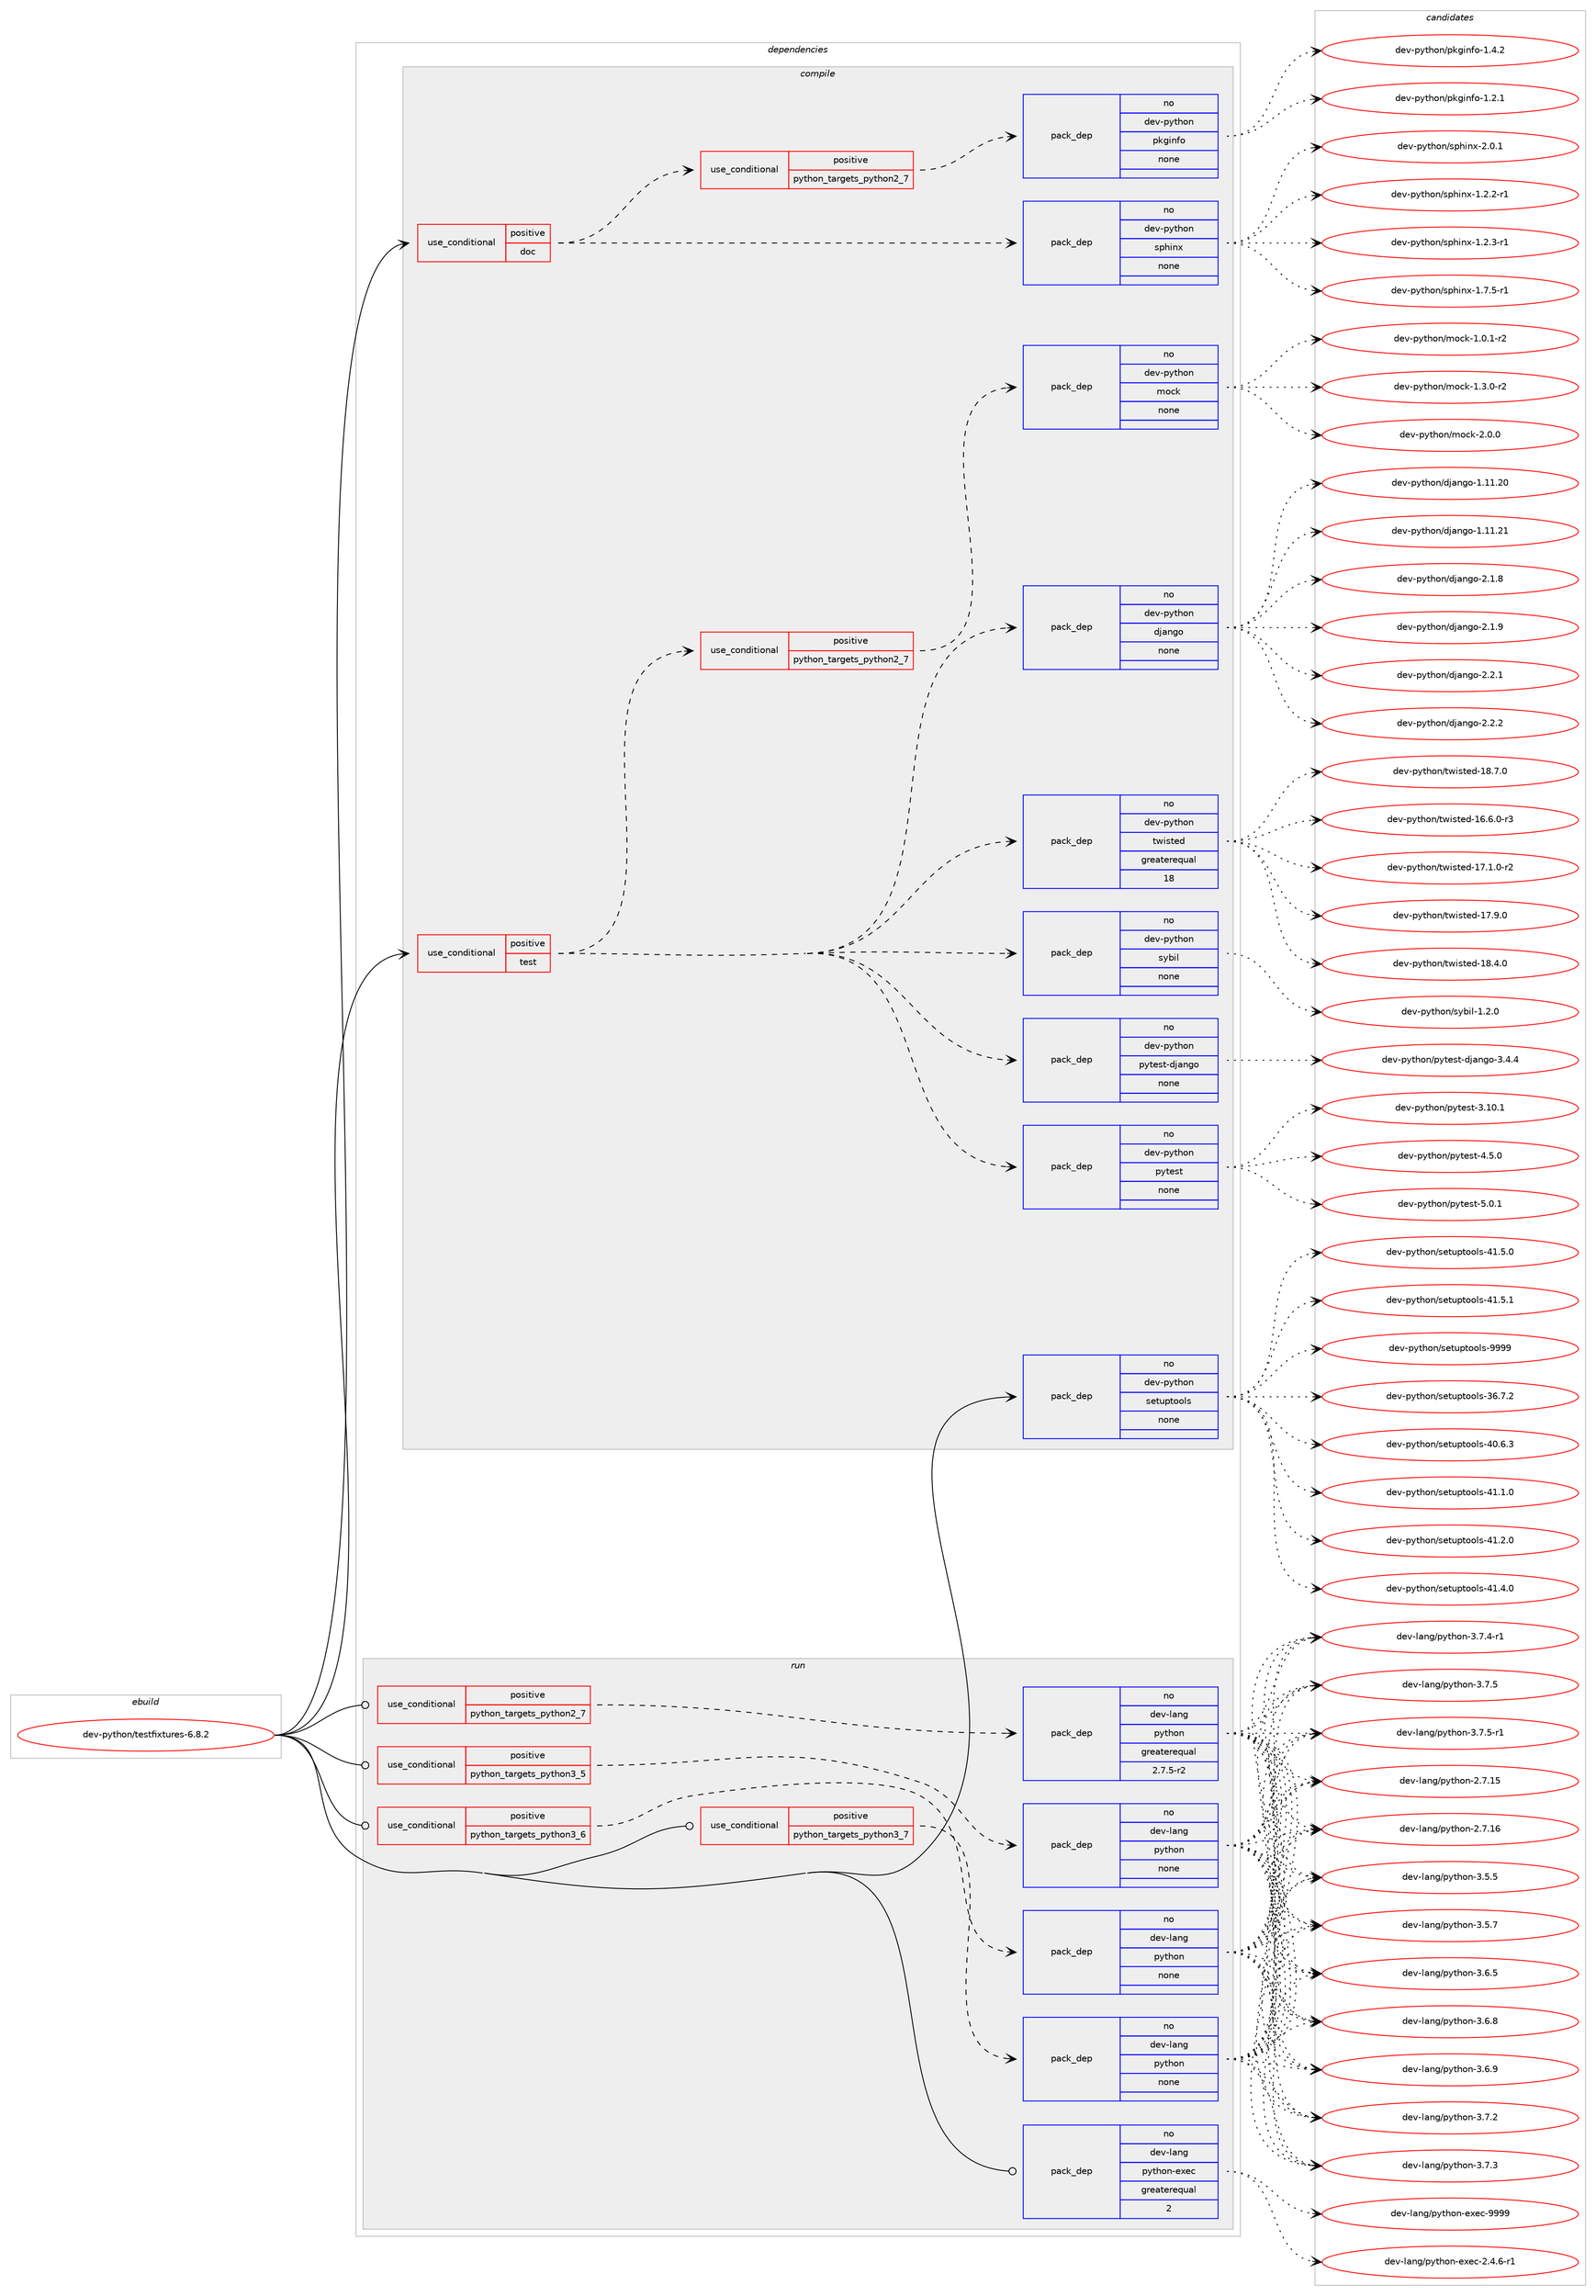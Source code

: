 digraph prolog {

# *************
# Graph options
# *************

newrank=true;
concentrate=true;
compound=true;
graph [rankdir=LR,fontname=Helvetica,fontsize=10,ranksep=1.5];#, ranksep=2.5, nodesep=0.2];
edge  [arrowhead=vee];
node  [fontname=Helvetica,fontsize=10];

# **********
# The ebuild
# **********

subgraph cluster_leftcol {
color=gray;
rank=same;
label=<<i>ebuild</i>>;
id [label="dev-python/testfixtures-6.8.2", color=red, width=4, href="../dev-python/testfixtures-6.8.2.svg"];
}

# ****************
# The dependencies
# ****************

subgraph cluster_midcol {
color=gray;
label=<<i>dependencies</i>>;
subgraph cluster_compile {
fillcolor="#eeeeee";
style=filled;
label=<<i>compile</i>>;
subgraph cond150375 {
dependency640457 [label=<<TABLE BORDER="0" CELLBORDER="1" CELLSPACING="0" CELLPADDING="4"><TR><TD ROWSPAN="3" CELLPADDING="10">use_conditional</TD></TR><TR><TD>positive</TD></TR><TR><TD>doc</TD></TR></TABLE>>, shape=none, color=red];
subgraph pack478200 {
dependency640458 [label=<<TABLE BORDER="0" CELLBORDER="1" CELLSPACING="0" CELLPADDING="4" WIDTH="220"><TR><TD ROWSPAN="6" CELLPADDING="30">pack_dep</TD></TR><TR><TD WIDTH="110">no</TD></TR><TR><TD>dev-python</TD></TR><TR><TD>sphinx</TD></TR><TR><TD>none</TD></TR><TR><TD></TD></TR></TABLE>>, shape=none, color=blue];
}
dependency640457:e -> dependency640458:w [weight=20,style="dashed",arrowhead="vee"];
subgraph cond150376 {
dependency640459 [label=<<TABLE BORDER="0" CELLBORDER="1" CELLSPACING="0" CELLPADDING="4"><TR><TD ROWSPAN="3" CELLPADDING="10">use_conditional</TD></TR><TR><TD>positive</TD></TR><TR><TD>python_targets_python2_7</TD></TR></TABLE>>, shape=none, color=red];
subgraph pack478201 {
dependency640460 [label=<<TABLE BORDER="0" CELLBORDER="1" CELLSPACING="0" CELLPADDING="4" WIDTH="220"><TR><TD ROWSPAN="6" CELLPADDING="30">pack_dep</TD></TR><TR><TD WIDTH="110">no</TD></TR><TR><TD>dev-python</TD></TR><TR><TD>pkginfo</TD></TR><TR><TD>none</TD></TR><TR><TD></TD></TR></TABLE>>, shape=none, color=blue];
}
dependency640459:e -> dependency640460:w [weight=20,style="dashed",arrowhead="vee"];
}
dependency640457:e -> dependency640459:w [weight=20,style="dashed",arrowhead="vee"];
}
id:e -> dependency640457:w [weight=20,style="solid",arrowhead="vee"];
subgraph cond150377 {
dependency640461 [label=<<TABLE BORDER="0" CELLBORDER="1" CELLSPACING="0" CELLPADDING="4"><TR><TD ROWSPAN="3" CELLPADDING="10">use_conditional</TD></TR><TR><TD>positive</TD></TR><TR><TD>test</TD></TR></TABLE>>, shape=none, color=red];
subgraph pack478202 {
dependency640462 [label=<<TABLE BORDER="0" CELLBORDER="1" CELLSPACING="0" CELLPADDING="4" WIDTH="220"><TR><TD ROWSPAN="6" CELLPADDING="30">pack_dep</TD></TR><TR><TD WIDTH="110">no</TD></TR><TR><TD>dev-python</TD></TR><TR><TD>django</TD></TR><TR><TD>none</TD></TR><TR><TD></TD></TR></TABLE>>, shape=none, color=blue];
}
dependency640461:e -> dependency640462:w [weight=20,style="dashed",arrowhead="vee"];
subgraph cond150378 {
dependency640463 [label=<<TABLE BORDER="0" CELLBORDER="1" CELLSPACING="0" CELLPADDING="4"><TR><TD ROWSPAN="3" CELLPADDING="10">use_conditional</TD></TR><TR><TD>positive</TD></TR><TR><TD>python_targets_python2_7</TD></TR></TABLE>>, shape=none, color=red];
subgraph pack478203 {
dependency640464 [label=<<TABLE BORDER="0" CELLBORDER="1" CELLSPACING="0" CELLPADDING="4" WIDTH="220"><TR><TD ROWSPAN="6" CELLPADDING="30">pack_dep</TD></TR><TR><TD WIDTH="110">no</TD></TR><TR><TD>dev-python</TD></TR><TR><TD>mock</TD></TR><TR><TD>none</TD></TR><TR><TD></TD></TR></TABLE>>, shape=none, color=blue];
}
dependency640463:e -> dependency640464:w [weight=20,style="dashed",arrowhead="vee"];
}
dependency640461:e -> dependency640463:w [weight=20,style="dashed",arrowhead="vee"];
subgraph pack478204 {
dependency640465 [label=<<TABLE BORDER="0" CELLBORDER="1" CELLSPACING="0" CELLPADDING="4" WIDTH="220"><TR><TD ROWSPAN="6" CELLPADDING="30">pack_dep</TD></TR><TR><TD WIDTH="110">no</TD></TR><TR><TD>dev-python</TD></TR><TR><TD>pytest</TD></TR><TR><TD>none</TD></TR><TR><TD></TD></TR></TABLE>>, shape=none, color=blue];
}
dependency640461:e -> dependency640465:w [weight=20,style="dashed",arrowhead="vee"];
subgraph pack478205 {
dependency640466 [label=<<TABLE BORDER="0" CELLBORDER="1" CELLSPACING="0" CELLPADDING="4" WIDTH="220"><TR><TD ROWSPAN="6" CELLPADDING="30">pack_dep</TD></TR><TR><TD WIDTH="110">no</TD></TR><TR><TD>dev-python</TD></TR><TR><TD>pytest-django</TD></TR><TR><TD>none</TD></TR><TR><TD></TD></TR></TABLE>>, shape=none, color=blue];
}
dependency640461:e -> dependency640466:w [weight=20,style="dashed",arrowhead="vee"];
subgraph pack478206 {
dependency640467 [label=<<TABLE BORDER="0" CELLBORDER="1" CELLSPACING="0" CELLPADDING="4" WIDTH="220"><TR><TD ROWSPAN="6" CELLPADDING="30">pack_dep</TD></TR><TR><TD WIDTH="110">no</TD></TR><TR><TD>dev-python</TD></TR><TR><TD>sybil</TD></TR><TR><TD>none</TD></TR><TR><TD></TD></TR></TABLE>>, shape=none, color=blue];
}
dependency640461:e -> dependency640467:w [weight=20,style="dashed",arrowhead="vee"];
subgraph pack478207 {
dependency640468 [label=<<TABLE BORDER="0" CELLBORDER="1" CELLSPACING="0" CELLPADDING="4" WIDTH="220"><TR><TD ROWSPAN="6" CELLPADDING="30">pack_dep</TD></TR><TR><TD WIDTH="110">no</TD></TR><TR><TD>dev-python</TD></TR><TR><TD>twisted</TD></TR><TR><TD>greaterequal</TD></TR><TR><TD>18</TD></TR></TABLE>>, shape=none, color=blue];
}
dependency640461:e -> dependency640468:w [weight=20,style="dashed",arrowhead="vee"];
}
id:e -> dependency640461:w [weight=20,style="solid",arrowhead="vee"];
subgraph pack478208 {
dependency640469 [label=<<TABLE BORDER="0" CELLBORDER="1" CELLSPACING="0" CELLPADDING="4" WIDTH="220"><TR><TD ROWSPAN="6" CELLPADDING="30">pack_dep</TD></TR><TR><TD WIDTH="110">no</TD></TR><TR><TD>dev-python</TD></TR><TR><TD>setuptools</TD></TR><TR><TD>none</TD></TR><TR><TD></TD></TR></TABLE>>, shape=none, color=blue];
}
id:e -> dependency640469:w [weight=20,style="solid",arrowhead="vee"];
}
subgraph cluster_compileandrun {
fillcolor="#eeeeee";
style=filled;
label=<<i>compile and run</i>>;
}
subgraph cluster_run {
fillcolor="#eeeeee";
style=filled;
label=<<i>run</i>>;
subgraph cond150379 {
dependency640470 [label=<<TABLE BORDER="0" CELLBORDER="1" CELLSPACING="0" CELLPADDING="4"><TR><TD ROWSPAN="3" CELLPADDING="10">use_conditional</TD></TR><TR><TD>positive</TD></TR><TR><TD>python_targets_python2_7</TD></TR></TABLE>>, shape=none, color=red];
subgraph pack478209 {
dependency640471 [label=<<TABLE BORDER="0" CELLBORDER="1" CELLSPACING="0" CELLPADDING="4" WIDTH="220"><TR><TD ROWSPAN="6" CELLPADDING="30">pack_dep</TD></TR><TR><TD WIDTH="110">no</TD></TR><TR><TD>dev-lang</TD></TR><TR><TD>python</TD></TR><TR><TD>greaterequal</TD></TR><TR><TD>2.7.5-r2</TD></TR></TABLE>>, shape=none, color=blue];
}
dependency640470:e -> dependency640471:w [weight=20,style="dashed",arrowhead="vee"];
}
id:e -> dependency640470:w [weight=20,style="solid",arrowhead="odot"];
subgraph cond150380 {
dependency640472 [label=<<TABLE BORDER="0" CELLBORDER="1" CELLSPACING="0" CELLPADDING="4"><TR><TD ROWSPAN="3" CELLPADDING="10">use_conditional</TD></TR><TR><TD>positive</TD></TR><TR><TD>python_targets_python3_5</TD></TR></TABLE>>, shape=none, color=red];
subgraph pack478210 {
dependency640473 [label=<<TABLE BORDER="0" CELLBORDER="1" CELLSPACING="0" CELLPADDING="4" WIDTH="220"><TR><TD ROWSPAN="6" CELLPADDING="30">pack_dep</TD></TR><TR><TD WIDTH="110">no</TD></TR><TR><TD>dev-lang</TD></TR><TR><TD>python</TD></TR><TR><TD>none</TD></TR><TR><TD></TD></TR></TABLE>>, shape=none, color=blue];
}
dependency640472:e -> dependency640473:w [weight=20,style="dashed",arrowhead="vee"];
}
id:e -> dependency640472:w [weight=20,style="solid",arrowhead="odot"];
subgraph cond150381 {
dependency640474 [label=<<TABLE BORDER="0" CELLBORDER="1" CELLSPACING="0" CELLPADDING="4"><TR><TD ROWSPAN="3" CELLPADDING="10">use_conditional</TD></TR><TR><TD>positive</TD></TR><TR><TD>python_targets_python3_6</TD></TR></TABLE>>, shape=none, color=red];
subgraph pack478211 {
dependency640475 [label=<<TABLE BORDER="0" CELLBORDER="1" CELLSPACING="0" CELLPADDING="4" WIDTH="220"><TR><TD ROWSPAN="6" CELLPADDING="30">pack_dep</TD></TR><TR><TD WIDTH="110">no</TD></TR><TR><TD>dev-lang</TD></TR><TR><TD>python</TD></TR><TR><TD>none</TD></TR><TR><TD></TD></TR></TABLE>>, shape=none, color=blue];
}
dependency640474:e -> dependency640475:w [weight=20,style="dashed",arrowhead="vee"];
}
id:e -> dependency640474:w [weight=20,style="solid",arrowhead="odot"];
subgraph cond150382 {
dependency640476 [label=<<TABLE BORDER="0" CELLBORDER="1" CELLSPACING="0" CELLPADDING="4"><TR><TD ROWSPAN="3" CELLPADDING="10">use_conditional</TD></TR><TR><TD>positive</TD></TR><TR><TD>python_targets_python3_7</TD></TR></TABLE>>, shape=none, color=red];
subgraph pack478212 {
dependency640477 [label=<<TABLE BORDER="0" CELLBORDER="1" CELLSPACING="0" CELLPADDING="4" WIDTH="220"><TR><TD ROWSPAN="6" CELLPADDING="30">pack_dep</TD></TR><TR><TD WIDTH="110">no</TD></TR><TR><TD>dev-lang</TD></TR><TR><TD>python</TD></TR><TR><TD>none</TD></TR><TR><TD></TD></TR></TABLE>>, shape=none, color=blue];
}
dependency640476:e -> dependency640477:w [weight=20,style="dashed",arrowhead="vee"];
}
id:e -> dependency640476:w [weight=20,style="solid",arrowhead="odot"];
subgraph pack478213 {
dependency640478 [label=<<TABLE BORDER="0" CELLBORDER="1" CELLSPACING="0" CELLPADDING="4" WIDTH="220"><TR><TD ROWSPAN="6" CELLPADDING="30">pack_dep</TD></TR><TR><TD WIDTH="110">no</TD></TR><TR><TD>dev-lang</TD></TR><TR><TD>python-exec</TD></TR><TR><TD>greaterequal</TD></TR><TR><TD>2</TD></TR></TABLE>>, shape=none, color=blue];
}
id:e -> dependency640478:w [weight=20,style="solid",arrowhead="odot"];
}
}

# **************
# The candidates
# **************

subgraph cluster_choices {
rank=same;
color=gray;
label=<<i>candidates</i>>;

subgraph choice478200 {
color=black;
nodesep=1;
choice10010111845112121116104111110471151121041051101204549465046504511449 [label="dev-python/sphinx-1.2.2-r1", color=red, width=4,href="../dev-python/sphinx-1.2.2-r1.svg"];
choice10010111845112121116104111110471151121041051101204549465046514511449 [label="dev-python/sphinx-1.2.3-r1", color=red, width=4,href="../dev-python/sphinx-1.2.3-r1.svg"];
choice10010111845112121116104111110471151121041051101204549465546534511449 [label="dev-python/sphinx-1.7.5-r1", color=red, width=4,href="../dev-python/sphinx-1.7.5-r1.svg"];
choice1001011184511212111610411111047115112104105110120455046484649 [label="dev-python/sphinx-2.0.1", color=red, width=4,href="../dev-python/sphinx-2.0.1.svg"];
dependency640458:e -> choice10010111845112121116104111110471151121041051101204549465046504511449:w [style=dotted,weight="100"];
dependency640458:e -> choice10010111845112121116104111110471151121041051101204549465046514511449:w [style=dotted,weight="100"];
dependency640458:e -> choice10010111845112121116104111110471151121041051101204549465546534511449:w [style=dotted,weight="100"];
dependency640458:e -> choice1001011184511212111610411111047115112104105110120455046484649:w [style=dotted,weight="100"];
}
subgraph choice478201 {
color=black;
nodesep=1;
choice1001011184511212111610411111047112107103105110102111454946504649 [label="dev-python/pkginfo-1.2.1", color=red, width=4,href="../dev-python/pkginfo-1.2.1.svg"];
choice1001011184511212111610411111047112107103105110102111454946524650 [label="dev-python/pkginfo-1.4.2", color=red, width=4,href="../dev-python/pkginfo-1.4.2.svg"];
dependency640460:e -> choice1001011184511212111610411111047112107103105110102111454946504649:w [style=dotted,weight="100"];
dependency640460:e -> choice1001011184511212111610411111047112107103105110102111454946524650:w [style=dotted,weight="100"];
}
subgraph choice478202 {
color=black;
nodesep=1;
choice1001011184511212111610411111047100106971101031114549464949465048 [label="dev-python/django-1.11.20", color=red, width=4,href="../dev-python/django-1.11.20.svg"];
choice1001011184511212111610411111047100106971101031114549464949465049 [label="dev-python/django-1.11.21", color=red, width=4,href="../dev-python/django-1.11.21.svg"];
choice100101118451121211161041111104710010697110103111455046494656 [label="dev-python/django-2.1.8", color=red, width=4,href="../dev-python/django-2.1.8.svg"];
choice100101118451121211161041111104710010697110103111455046494657 [label="dev-python/django-2.1.9", color=red, width=4,href="../dev-python/django-2.1.9.svg"];
choice100101118451121211161041111104710010697110103111455046504649 [label="dev-python/django-2.2.1", color=red, width=4,href="../dev-python/django-2.2.1.svg"];
choice100101118451121211161041111104710010697110103111455046504650 [label="dev-python/django-2.2.2", color=red, width=4,href="../dev-python/django-2.2.2.svg"];
dependency640462:e -> choice1001011184511212111610411111047100106971101031114549464949465048:w [style=dotted,weight="100"];
dependency640462:e -> choice1001011184511212111610411111047100106971101031114549464949465049:w [style=dotted,weight="100"];
dependency640462:e -> choice100101118451121211161041111104710010697110103111455046494656:w [style=dotted,weight="100"];
dependency640462:e -> choice100101118451121211161041111104710010697110103111455046494657:w [style=dotted,weight="100"];
dependency640462:e -> choice100101118451121211161041111104710010697110103111455046504649:w [style=dotted,weight="100"];
dependency640462:e -> choice100101118451121211161041111104710010697110103111455046504650:w [style=dotted,weight="100"];
}
subgraph choice478203 {
color=black;
nodesep=1;
choice1001011184511212111610411111047109111991074549464846494511450 [label="dev-python/mock-1.0.1-r2", color=red, width=4,href="../dev-python/mock-1.0.1-r2.svg"];
choice1001011184511212111610411111047109111991074549465146484511450 [label="dev-python/mock-1.3.0-r2", color=red, width=4,href="../dev-python/mock-1.3.0-r2.svg"];
choice100101118451121211161041111104710911199107455046484648 [label="dev-python/mock-2.0.0", color=red, width=4,href="../dev-python/mock-2.0.0.svg"];
dependency640464:e -> choice1001011184511212111610411111047109111991074549464846494511450:w [style=dotted,weight="100"];
dependency640464:e -> choice1001011184511212111610411111047109111991074549465146484511450:w [style=dotted,weight="100"];
dependency640464:e -> choice100101118451121211161041111104710911199107455046484648:w [style=dotted,weight="100"];
}
subgraph choice478204 {
color=black;
nodesep=1;
choice100101118451121211161041111104711212111610111511645514649484649 [label="dev-python/pytest-3.10.1", color=red, width=4,href="../dev-python/pytest-3.10.1.svg"];
choice1001011184511212111610411111047112121116101115116455246534648 [label="dev-python/pytest-4.5.0", color=red, width=4,href="../dev-python/pytest-4.5.0.svg"];
choice1001011184511212111610411111047112121116101115116455346484649 [label="dev-python/pytest-5.0.1", color=red, width=4,href="../dev-python/pytest-5.0.1.svg"];
dependency640465:e -> choice100101118451121211161041111104711212111610111511645514649484649:w [style=dotted,weight="100"];
dependency640465:e -> choice1001011184511212111610411111047112121116101115116455246534648:w [style=dotted,weight="100"];
dependency640465:e -> choice1001011184511212111610411111047112121116101115116455346484649:w [style=dotted,weight="100"];
}
subgraph choice478205 {
color=black;
nodesep=1;
choice10010111845112121116104111110471121211161011151164510010697110103111455146524652 [label="dev-python/pytest-django-3.4.4", color=red, width=4,href="../dev-python/pytest-django-3.4.4.svg"];
dependency640466:e -> choice10010111845112121116104111110471121211161011151164510010697110103111455146524652:w [style=dotted,weight="100"];
}
subgraph choice478206 {
color=black;
nodesep=1;
choice100101118451121211161041111104711512198105108454946504648 [label="dev-python/sybil-1.2.0", color=red, width=4,href="../dev-python/sybil-1.2.0.svg"];
dependency640467:e -> choice100101118451121211161041111104711512198105108454946504648:w [style=dotted,weight="100"];
}
subgraph choice478207 {
color=black;
nodesep=1;
choice1001011184511212111610411111047116119105115116101100454954465446484511451 [label="dev-python/twisted-16.6.0-r3", color=red, width=4,href="../dev-python/twisted-16.6.0-r3.svg"];
choice1001011184511212111610411111047116119105115116101100454955464946484511450 [label="dev-python/twisted-17.1.0-r2", color=red, width=4,href="../dev-python/twisted-17.1.0-r2.svg"];
choice100101118451121211161041111104711611910511511610110045495546574648 [label="dev-python/twisted-17.9.0", color=red, width=4,href="../dev-python/twisted-17.9.0.svg"];
choice100101118451121211161041111104711611910511511610110045495646524648 [label="dev-python/twisted-18.4.0", color=red, width=4,href="../dev-python/twisted-18.4.0.svg"];
choice100101118451121211161041111104711611910511511610110045495646554648 [label="dev-python/twisted-18.7.0", color=red, width=4,href="../dev-python/twisted-18.7.0.svg"];
dependency640468:e -> choice1001011184511212111610411111047116119105115116101100454954465446484511451:w [style=dotted,weight="100"];
dependency640468:e -> choice1001011184511212111610411111047116119105115116101100454955464946484511450:w [style=dotted,weight="100"];
dependency640468:e -> choice100101118451121211161041111104711611910511511610110045495546574648:w [style=dotted,weight="100"];
dependency640468:e -> choice100101118451121211161041111104711611910511511610110045495646524648:w [style=dotted,weight="100"];
dependency640468:e -> choice100101118451121211161041111104711611910511511610110045495646554648:w [style=dotted,weight="100"];
}
subgraph choice478208 {
color=black;
nodesep=1;
choice100101118451121211161041111104711510111611711211611111110811545515446554650 [label="dev-python/setuptools-36.7.2", color=red, width=4,href="../dev-python/setuptools-36.7.2.svg"];
choice100101118451121211161041111104711510111611711211611111110811545524846544651 [label="dev-python/setuptools-40.6.3", color=red, width=4,href="../dev-python/setuptools-40.6.3.svg"];
choice100101118451121211161041111104711510111611711211611111110811545524946494648 [label="dev-python/setuptools-41.1.0", color=red, width=4,href="../dev-python/setuptools-41.1.0.svg"];
choice100101118451121211161041111104711510111611711211611111110811545524946504648 [label="dev-python/setuptools-41.2.0", color=red, width=4,href="../dev-python/setuptools-41.2.0.svg"];
choice100101118451121211161041111104711510111611711211611111110811545524946524648 [label="dev-python/setuptools-41.4.0", color=red, width=4,href="../dev-python/setuptools-41.4.0.svg"];
choice100101118451121211161041111104711510111611711211611111110811545524946534648 [label="dev-python/setuptools-41.5.0", color=red, width=4,href="../dev-python/setuptools-41.5.0.svg"];
choice100101118451121211161041111104711510111611711211611111110811545524946534649 [label="dev-python/setuptools-41.5.1", color=red, width=4,href="../dev-python/setuptools-41.5.1.svg"];
choice10010111845112121116104111110471151011161171121161111111081154557575757 [label="dev-python/setuptools-9999", color=red, width=4,href="../dev-python/setuptools-9999.svg"];
dependency640469:e -> choice100101118451121211161041111104711510111611711211611111110811545515446554650:w [style=dotted,weight="100"];
dependency640469:e -> choice100101118451121211161041111104711510111611711211611111110811545524846544651:w [style=dotted,weight="100"];
dependency640469:e -> choice100101118451121211161041111104711510111611711211611111110811545524946494648:w [style=dotted,weight="100"];
dependency640469:e -> choice100101118451121211161041111104711510111611711211611111110811545524946504648:w [style=dotted,weight="100"];
dependency640469:e -> choice100101118451121211161041111104711510111611711211611111110811545524946524648:w [style=dotted,weight="100"];
dependency640469:e -> choice100101118451121211161041111104711510111611711211611111110811545524946534648:w [style=dotted,weight="100"];
dependency640469:e -> choice100101118451121211161041111104711510111611711211611111110811545524946534649:w [style=dotted,weight="100"];
dependency640469:e -> choice10010111845112121116104111110471151011161171121161111111081154557575757:w [style=dotted,weight="100"];
}
subgraph choice478209 {
color=black;
nodesep=1;
choice10010111845108971101034711212111610411111045504655464953 [label="dev-lang/python-2.7.15", color=red, width=4,href="../dev-lang/python-2.7.15.svg"];
choice10010111845108971101034711212111610411111045504655464954 [label="dev-lang/python-2.7.16", color=red, width=4,href="../dev-lang/python-2.7.16.svg"];
choice100101118451089711010347112121116104111110455146534653 [label="dev-lang/python-3.5.5", color=red, width=4,href="../dev-lang/python-3.5.5.svg"];
choice100101118451089711010347112121116104111110455146534655 [label="dev-lang/python-3.5.7", color=red, width=4,href="../dev-lang/python-3.5.7.svg"];
choice100101118451089711010347112121116104111110455146544653 [label="dev-lang/python-3.6.5", color=red, width=4,href="../dev-lang/python-3.6.5.svg"];
choice100101118451089711010347112121116104111110455146544656 [label="dev-lang/python-3.6.8", color=red, width=4,href="../dev-lang/python-3.6.8.svg"];
choice100101118451089711010347112121116104111110455146544657 [label="dev-lang/python-3.6.9", color=red, width=4,href="../dev-lang/python-3.6.9.svg"];
choice100101118451089711010347112121116104111110455146554650 [label="dev-lang/python-3.7.2", color=red, width=4,href="../dev-lang/python-3.7.2.svg"];
choice100101118451089711010347112121116104111110455146554651 [label="dev-lang/python-3.7.3", color=red, width=4,href="../dev-lang/python-3.7.3.svg"];
choice1001011184510897110103471121211161041111104551465546524511449 [label="dev-lang/python-3.7.4-r1", color=red, width=4,href="../dev-lang/python-3.7.4-r1.svg"];
choice100101118451089711010347112121116104111110455146554653 [label="dev-lang/python-3.7.5", color=red, width=4,href="../dev-lang/python-3.7.5.svg"];
choice1001011184510897110103471121211161041111104551465546534511449 [label="dev-lang/python-3.7.5-r1", color=red, width=4,href="../dev-lang/python-3.7.5-r1.svg"];
dependency640471:e -> choice10010111845108971101034711212111610411111045504655464953:w [style=dotted,weight="100"];
dependency640471:e -> choice10010111845108971101034711212111610411111045504655464954:w [style=dotted,weight="100"];
dependency640471:e -> choice100101118451089711010347112121116104111110455146534653:w [style=dotted,weight="100"];
dependency640471:e -> choice100101118451089711010347112121116104111110455146534655:w [style=dotted,weight="100"];
dependency640471:e -> choice100101118451089711010347112121116104111110455146544653:w [style=dotted,weight="100"];
dependency640471:e -> choice100101118451089711010347112121116104111110455146544656:w [style=dotted,weight="100"];
dependency640471:e -> choice100101118451089711010347112121116104111110455146544657:w [style=dotted,weight="100"];
dependency640471:e -> choice100101118451089711010347112121116104111110455146554650:w [style=dotted,weight="100"];
dependency640471:e -> choice100101118451089711010347112121116104111110455146554651:w [style=dotted,weight="100"];
dependency640471:e -> choice1001011184510897110103471121211161041111104551465546524511449:w [style=dotted,weight="100"];
dependency640471:e -> choice100101118451089711010347112121116104111110455146554653:w [style=dotted,weight="100"];
dependency640471:e -> choice1001011184510897110103471121211161041111104551465546534511449:w [style=dotted,weight="100"];
}
subgraph choice478210 {
color=black;
nodesep=1;
choice10010111845108971101034711212111610411111045504655464953 [label="dev-lang/python-2.7.15", color=red, width=4,href="../dev-lang/python-2.7.15.svg"];
choice10010111845108971101034711212111610411111045504655464954 [label="dev-lang/python-2.7.16", color=red, width=4,href="../dev-lang/python-2.7.16.svg"];
choice100101118451089711010347112121116104111110455146534653 [label="dev-lang/python-3.5.5", color=red, width=4,href="../dev-lang/python-3.5.5.svg"];
choice100101118451089711010347112121116104111110455146534655 [label="dev-lang/python-3.5.7", color=red, width=4,href="../dev-lang/python-3.5.7.svg"];
choice100101118451089711010347112121116104111110455146544653 [label="dev-lang/python-3.6.5", color=red, width=4,href="../dev-lang/python-3.6.5.svg"];
choice100101118451089711010347112121116104111110455146544656 [label="dev-lang/python-3.6.8", color=red, width=4,href="../dev-lang/python-3.6.8.svg"];
choice100101118451089711010347112121116104111110455146544657 [label="dev-lang/python-3.6.9", color=red, width=4,href="../dev-lang/python-3.6.9.svg"];
choice100101118451089711010347112121116104111110455146554650 [label="dev-lang/python-3.7.2", color=red, width=4,href="../dev-lang/python-3.7.2.svg"];
choice100101118451089711010347112121116104111110455146554651 [label="dev-lang/python-3.7.3", color=red, width=4,href="../dev-lang/python-3.7.3.svg"];
choice1001011184510897110103471121211161041111104551465546524511449 [label="dev-lang/python-3.7.4-r1", color=red, width=4,href="../dev-lang/python-3.7.4-r1.svg"];
choice100101118451089711010347112121116104111110455146554653 [label="dev-lang/python-3.7.5", color=red, width=4,href="../dev-lang/python-3.7.5.svg"];
choice1001011184510897110103471121211161041111104551465546534511449 [label="dev-lang/python-3.7.5-r1", color=red, width=4,href="../dev-lang/python-3.7.5-r1.svg"];
dependency640473:e -> choice10010111845108971101034711212111610411111045504655464953:w [style=dotted,weight="100"];
dependency640473:e -> choice10010111845108971101034711212111610411111045504655464954:w [style=dotted,weight="100"];
dependency640473:e -> choice100101118451089711010347112121116104111110455146534653:w [style=dotted,weight="100"];
dependency640473:e -> choice100101118451089711010347112121116104111110455146534655:w [style=dotted,weight="100"];
dependency640473:e -> choice100101118451089711010347112121116104111110455146544653:w [style=dotted,weight="100"];
dependency640473:e -> choice100101118451089711010347112121116104111110455146544656:w [style=dotted,weight="100"];
dependency640473:e -> choice100101118451089711010347112121116104111110455146544657:w [style=dotted,weight="100"];
dependency640473:e -> choice100101118451089711010347112121116104111110455146554650:w [style=dotted,weight="100"];
dependency640473:e -> choice100101118451089711010347112121116104111110455146554651:w [style=dotted,weight="100"];
dependency640473:e -> choice1001011184510897110103471121211161041111104551465546524511449:w [style=dotted,weight="100"];
dependency640473:e -> choice100101118451089711010347112121116104111110455146554653:w [style=dotted,weight="100"];
dependency640473:e -> choice1001011184510897110103471121211161041111104551465546534511449:w [style=dotted,weight="100"];
}
subgraph choice478211 {
color=black;
nodesep=1;
choice10010111845108971101034711212111610411111045504655464953 [label="dev-lang/python-2.7.15", color=red, width=4,href="../dev-lang/python-2.7.15.svg"];
choice10010111845108971101034711212111610411111045504655464954 [label="dev-lang/python-2.7.16", color=red, width=4,href="../dev-lang/python-2.7.16.svg"];
choice100101118451089711010347112121116104111110455146534653 [label="dev-lang/python-3.5.5", color=red, width=4,href="../dev-lang/python-3.5.5.svg"];
choice100101118451089711010347112121116104111110455146534655 [label="dev-lang/python-3.5.7", color=red, width=4,href="../dev-lang/python-3.5.7.svg"];
choice100101118451089711010347112121116104111110455146544653 [label="dev-lang/python-3.6.5", color=red, width=4,href="../dev-lang/python-3.6.5.svg"];
choice100101118451089711010347112121116104111110455146544656 [label="dev-lang/python-3.6.8", color=red, width=4,href="../dev-lang/python-3.6.8.svg"];
choice100101118451089711010347112121116104111110455146544657 [label="dev-lang/python-3.6.9", color=red, width=4,href="../dev-lang/python-3.6.9.svg"];
choice100101118451089711010347112121116104111110455146554650 [label="dev-lang/python-3.7.2", color=red, width=4,href="../dev-lang/python-3.7.2.svg"];
choice100101118451089711010347112121116104111110455146554651 [label="dev-lang/python-3.7.3", color=red, width=4,href="../dev-lang/python-3.7.3.svg"];
choice1001011184510897110103471121211161041111104551465546524511449 [label="dev-lang/python-3.7.4-r1", color=red, width=4,href="../dev-lang/python-3.7.4-r1.svg"];
choice100101118451089711010347112121116104111110455146554653 [label="dev-lang/python-3.7.5", color=red, width=4,href="../dev-lang/python-3.7.5.svg"];
choice1001011184510897110103471121211161041111104551465546534511449 [label="dev-lang/python-3.7.5-r1", color=red, width=4,href="../dev-lang/python-3.7.5-r1.svg"];
dependency640475:e -> choice10010111845108971101034711212111610411111045504655464953:w [style=dotted,weight="100"];
dependency640475:e -> choice10010111845108971101034711212111610411111045504655464954:w [style=dotted,weight="100"];
dependency640475:e -> choice100101118451089711010347112121116104111110455146534653:w [style=dotted,weight="100"];
dependency640475:e -> choice100101118451089711010347112121116104111110455146534655:w [style=dotted,weight="100"];
dependency640475:e -> choice100101118451089711010347112121116104111110455146544653:w [style=dotted,weight="100"];
dependency640475:e -> choice100101118451089711010347112121116104111110455146544656:w [style=dotted,weight="100"];
dependency640475:e -> choice100101118451089711010347112121116104111110455146544657:w [style=dotted,weight="100"];
dependency640475:e -> choice100101118451089711010347112121116104111110455146554650:w [style=dotted,weight="100"];
dependency640475:e -> choice100101118451089711010347112121116104111110455146554651:w [style=dotted,weight="100"];
dependency640475:e -> choice1001011184510897110103471121211161041111104551465546524511449:w [style=dotted,weight="100"];
dependency640475:e -> choice100101118451089711010347112121116104111110455146554653:w [style=dotted,weight="100"];
dependency640475:e -> choice1001011184510897110103471121211161041111104551465546534511449:w [style=dotted,weight="100"];
}
subgraph choice478212 {
color=black;
nodesep=1;
choice10010111845108971101034711212111610411111045504655464953 [label="dev-lang/python-2.7.15", color=red, width=4,href="../dev-lang/python-2.7.15.svg"];
choice10010111845108971101034711212111610411111045504655464954 [label="dev-lang/python-2.7.16", color=red, width=4,href="../dev-lang/python-2.7.16.svg"];
choice100101118451089711010347112121116104111110455146534653 [label="dev-lang/python-3.5.5", color=red, width=4,href="../dev-lang/python-3.5.5.svg"];
choice100101118451089711010347112121116104111110455146534655 [label="dev-lang/python-3.5.7", color=red, width=4,href="../dev-lang/python-3.5.7.svg"];
choice100101118451089711010347112121116104111110455146544653 [label="dev-lang/python-3.6.5", color=red, width=4,href="../dev-lang/python-3.6.5.svg"];
choice100101118451089711010347112121116104111110455146544656 [label="dev-lang/python-3.6.8", color=red, width=4,href="../dev-lang/python-3.6.8.svg"];
choice100101118451089711010347112121116104111110455146544657 [label="dev-lang/python-3.6.9", color=red, width=4,href="../dev-lang/python-3.6.9.svg"];
choice100101118451089711010347112121116104111110455146554650 [label="dev-lang/python-3.7.2", color=red, width=4,href="../dev-lang/python-3.7.2.svg"];
choice100101118451089711010347112121116104111110455146554651 [label="dev-lang/python-3.7.3", color=red, width=4,href="../dev-lang/python-3.7.3.svg"];
choice1001011184510897110103471121211161041111104551465546524511449 [label="dev-lang/python-3.7.4-r1", color=red, width=4,href="../dev-lang/python-3.7.4-r1.svg"];
choice100101118451089711010347112121116104111110455146554653 [label="dev-lang/python-3.7.5", color=red, width=4,href="../dev-lang/python-3.7.5.svg"];
choice1001011184510897110103471121211161041111104551465546534511449 [label="dev-lang/python-3.7.5-r1", color=red, width=4,href="../dev-lang/python-3.7.5-r1.svg"];
dependency640477:e -> choice10010111845108971101034711212111610411111045504655464953:w [style=dotted,weight="100"];
dependency640477:e -> choice10010111845108971101034711212111610411111045504655464954:w [style=dotted,weight="100"];
dependency640477:e -> choice100101118451089711010347112121116104111110455146534653:w [style=dotted,weight="100"];
dependency640477:e -> choice100101118451089711010347112121116104111110455146534655:w [style=dotted,weight="100"];
dependency640477:e -> choice100101118451089711010347112121116104111110455146544653:w [style=dotted,weight="100"];
dependency640477:e -> choice100101118451089711010347112121116104111110455146544656:w [style=dotted,weight="100"];
dependency640477:e -> choice100101118451089711010347112121116104111110455146544657:w [style=dotted,weight="100"];
dependency640477:e -> choice100101118451089711010347112121116104111110455146554650:w [style=dotted,weight="100"];
dependency640477:e -> choice100101118451089711010347112121116104111110455146554651:w [style=dotted,weight="100"];
dependency640477:e -> choice1001011184510897110103471121211161041111104551465546524511449:w [style=dotted,weight="100"];
dependency640477:e -> choice100101118451089711010347112121116104111110455146554653:w [style=dotted,weight="100"];
dependency640477:e -> choice1001011184510897110103471121211161041111104551465546534511449:w [style=dotted,weight="100"];
}
subgraph choice478213 {
color=black;
nodesep=1;
choice10010111845108971101034711212111610411111045101120101994550465246544511449 [label="dev-lang/python-exec-2.4.6-r1", color=red, width=4,href="../dev-lang/python-exec-2.4.6-r1.svg"];
choice10010111845108971101034711212111610411111045101120101994557575757 [label="dev-lang/python-exec-9999", color=red, width=4,href="../dev-lang/python-exec-9999.svg"];
dependency640478:e -> choice10010111845108971101034711212111610411111045101120101994550465246544511449:w [style=dotted,weight="100"];
dependency640478:e -> choice10010111845108971101034711212111610411111045101120101994557575757:w [style=dotted,weight="100"];
}
}

}
